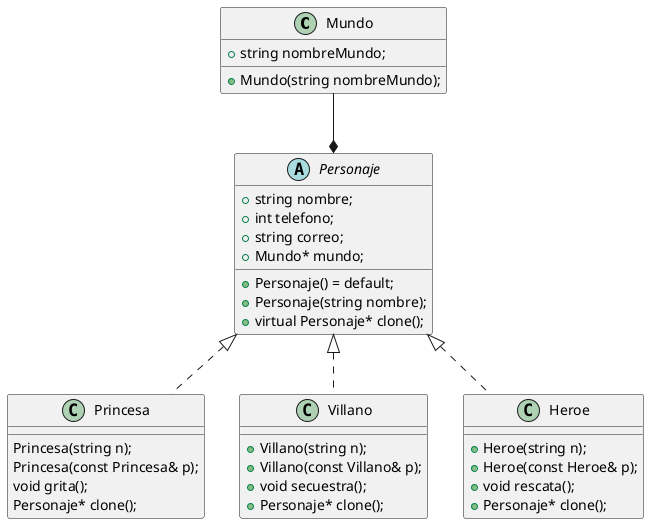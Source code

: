 @startuml

  class Mundo{
      +Mundo(string nombreMundo);
      +string nombreMundo;
  }
  abstract Personaje{
      +Personaje() = default;
      +Personaje(string nombre);
      +string nombre;
      +int telefono;
      +string correo;
      +Mundo* mundo;
      +virtual Personaje* clone();
  }
  class Princesa{
      Princesa(string n);
      Princesa(const Princesa& p);
      void grita();
      Personaje* clone();
  }

  class Villano{
      +Villano(string n);
      +Villano(const Villano& p);
      +void secuestra();
      +Personaje* clone();
  }

  class Heroe{
      +Heroe(string n);
      +Heroe(const Heroe& p);
      +void rescata();
      +Personaje* clone();
  }

  Personaje <|.. Heroe
  Personaje <|.. Princesa
  Personaje <|.. Villano
  Mundo --* Personaje
@enduml
